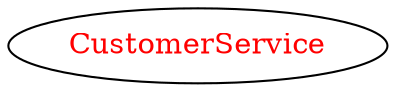 digraph dependencyGraph {
 concentrate=true;
 ranksep="2.0";
 rankdir="LR"; 
 splines="ortho";
"CustomerService" [fontcolor="red"];
}